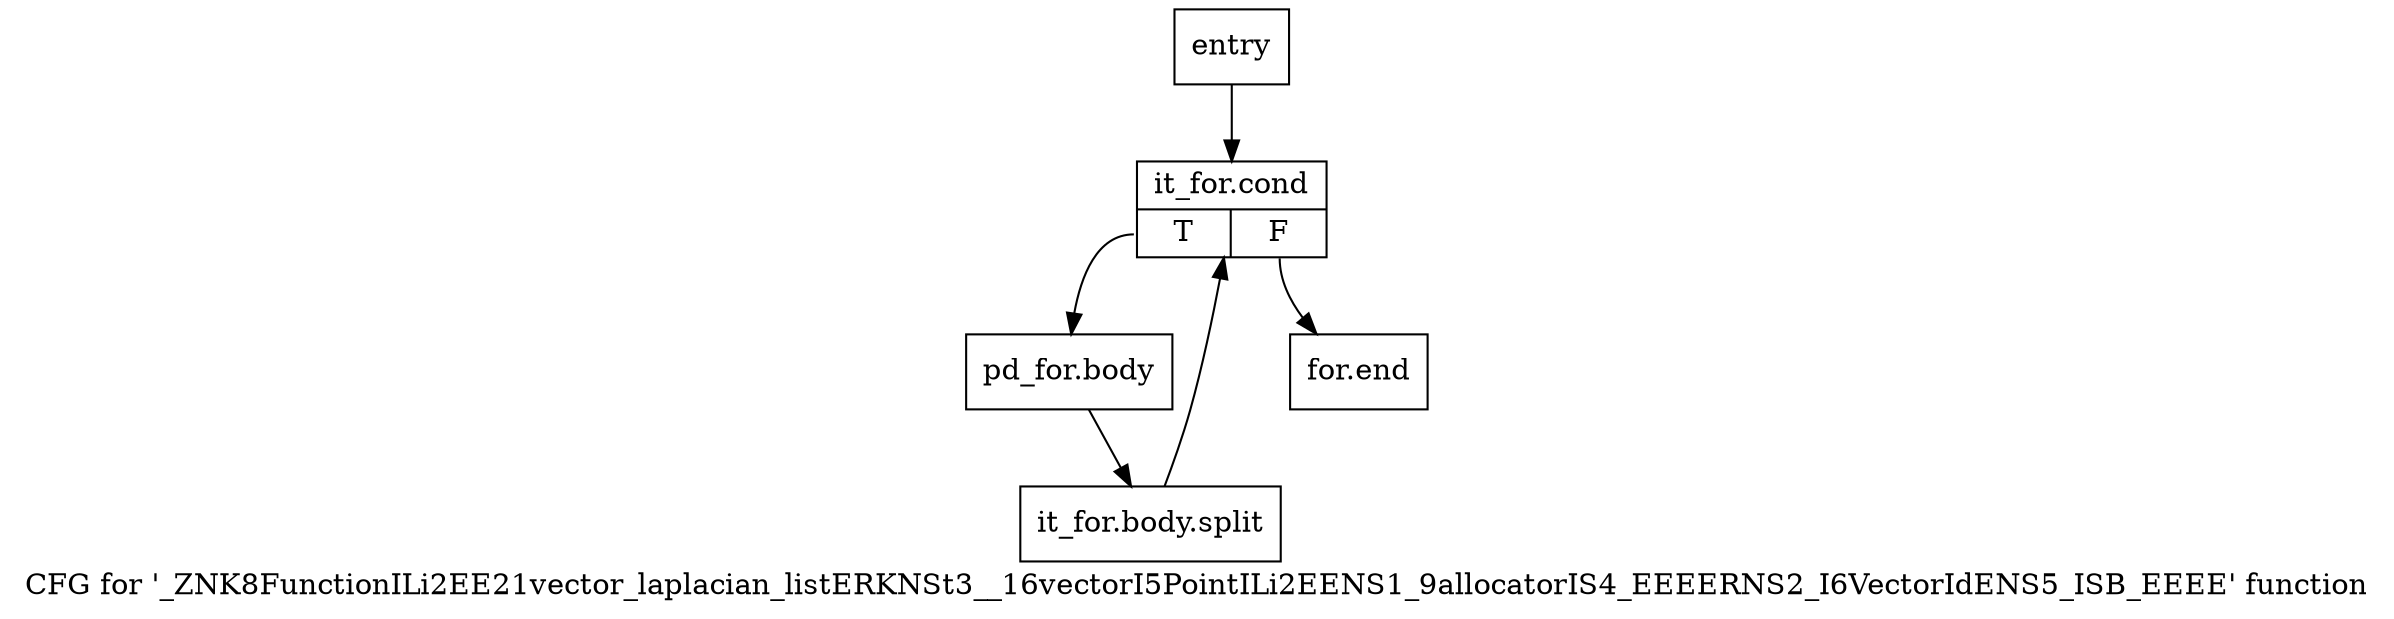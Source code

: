digraph "CFG for '_ZNK8FunctionILi2EE21vector_laplacian_listERKNSt3__16vectorI5PointILi2EENS1_9allocatorIS4_EEEERNS2_I6VectorIdENS5_ISB_EEEE' function" {
	label="CFG for '_ZNK8FunctionILi2EE21vector_laplacian_listERKNSt3__16vectorI5PointILi2EENS1_9allocatorIS4_EEEERNS2_I6VectorIdENS5_ISB_EEEE' function";

	Node0x57df610 [shape=record,label="{entry}"];
	Node0x57df610 -> Node0x57df660;
	Node0x57df660 [shape=record,label="{it_for.cond|{<s0>T|<s1>F}}"];
	Node0x57df660:s0 -> Node0x57dfb30;
	Node0x57df660:s1 -> Node0x57dfb80;
	Node0x57dfb30 [shape=record,label="{pd_for.body}"];
	Node0x57dfb30 -> Node0xa88e2c0;
	Node0xa88e2c0 [shape=record,label="{it_for.body.split}"];
	Node0xa88e2c0 -> Node0x57df660;
	Node0x57dfb80 [shape=record,label="{for.end}"];
}
